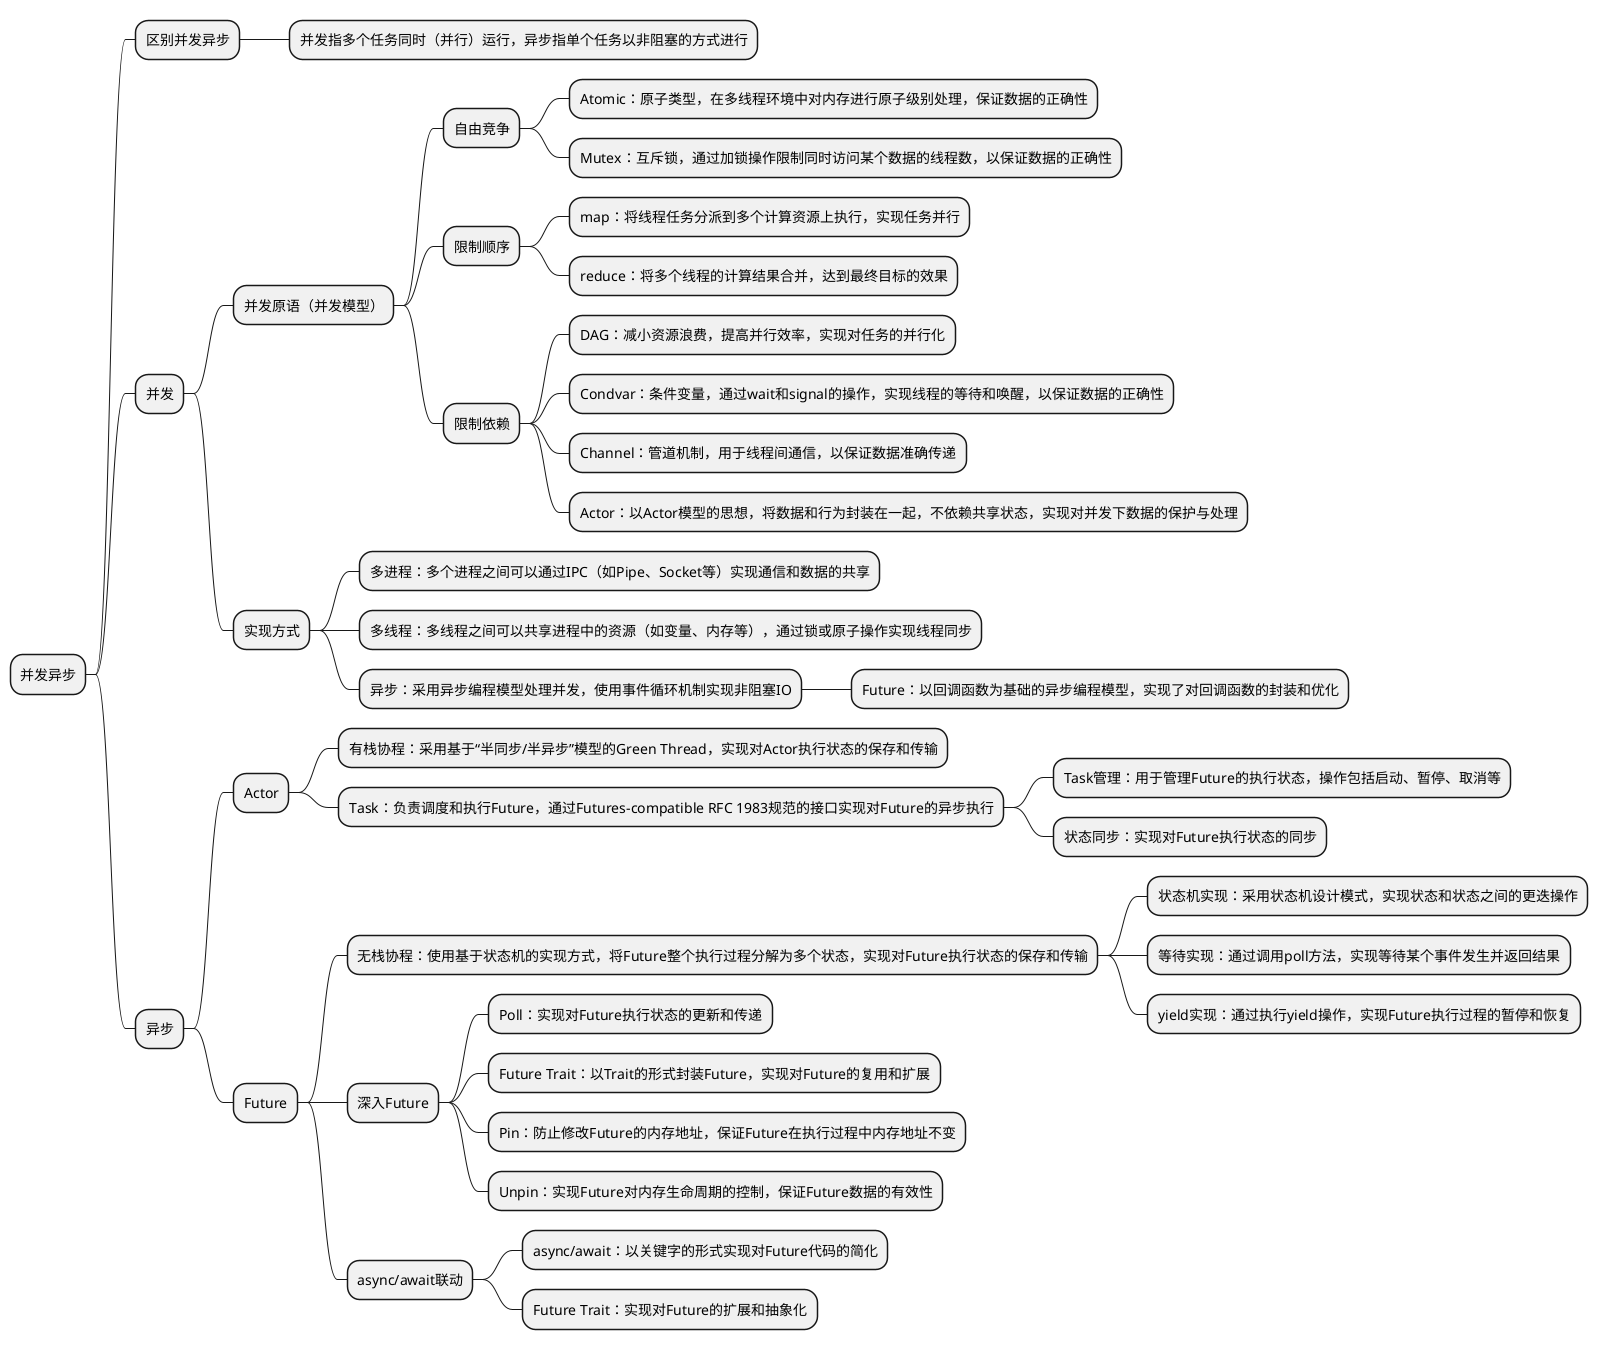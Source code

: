 @startmindmap
* 并发异步
** 区别并发异步
*** 并发指多个任务同时（并行）运行，异步指单个任务以非阻塞的方式进行
** 并发
*** 并发原语（并发模型）
**** 自由竞争
***** Atomic：原子类型，在多线程环境中对内存进行原子级别处理，保证数据的正确性
***** Mutex：互斥锁，通过加锁操作限制同时访问某个数据的线程数，以保证数据的正确性
**** 限制顺序
***** map：将线程任务分派到多个计算资源上执行，实现任务并行
***** reduce：将多个线程的计算结果合并，达到最终目标的效果
**** 限制依赖
***** DAG：减小资源浪费，提高并行效率，实现对任务的并行化
***** Condvar：条件变量，通过wait和signal的操作，实现线程的等待和唤醒，以保证数据的正确性
***** Channel：管道机制，用于线程间通信，以保证数据准确传递
***** Actor：以Actor模型的思想，将数据和行为封装在一起，不依赖共享状态，实现对并发下数据的保护与处理
*** 实现方式
**** 多进程：多个进程之间可以通过IPC（如Pipe、Socket等）实现通信和数据的共享
**** 多线程：多线程之间可以共享进程中的资源（如变量、内存等），通过锁或原子操作实现线程同步
**** 异步：采用异步编程模型处理并发，使用事件循环机制实现非阻塞IO
***** Future：以回调函数为基础的异步编程模型，实现了对回调函数的封装和优化
** 异步
*** Actor
**** 有栈协程：采用基于“半同步/半异步”模型的Green Thread，实现对Actor执行状态的保存和传输
**** Task：负责调度和执行Future，通过Futures-compatible RFC 1983规范的接口实现对Future的异步执行
***** Task管理：用于管理Future的执行状态，操作包括启动、暂停、取消等
***** 状态同步：实现对Future执行状态的同步
*** Future
**** 无栈协程：使用基于状态机的实现方式，将Future整个执行过程分解为多个状态，实现对Future执行状态的保存和传输
***** 状态机实现：采用状态机设计模式，实现状态和状态之间的更迭操作
***** 等待实现：通过调用poll方法，实现等待某个事件发生并返回结果
***** yield实现：通过执行yield操作，实现Future执行过程的暂停和恢复
**** 深入Future
***** Poll：实现对Future执行状态的更新和传递
***** Future Trait：以Trait的形式封装Future，实现对Future的复用和扩展
***** Pin：防止修改Future的内存地址，保证Future在执行过程中内存地址不变
***** Unpin：实现Future对内存生命周期的控制，保证Future数据的有效性
**** async/await联动
***** async/await：以关键字的形式实现对Future代码的简化
***** Future Trait：实现对Future的扩展和抽象化
@endmindmap